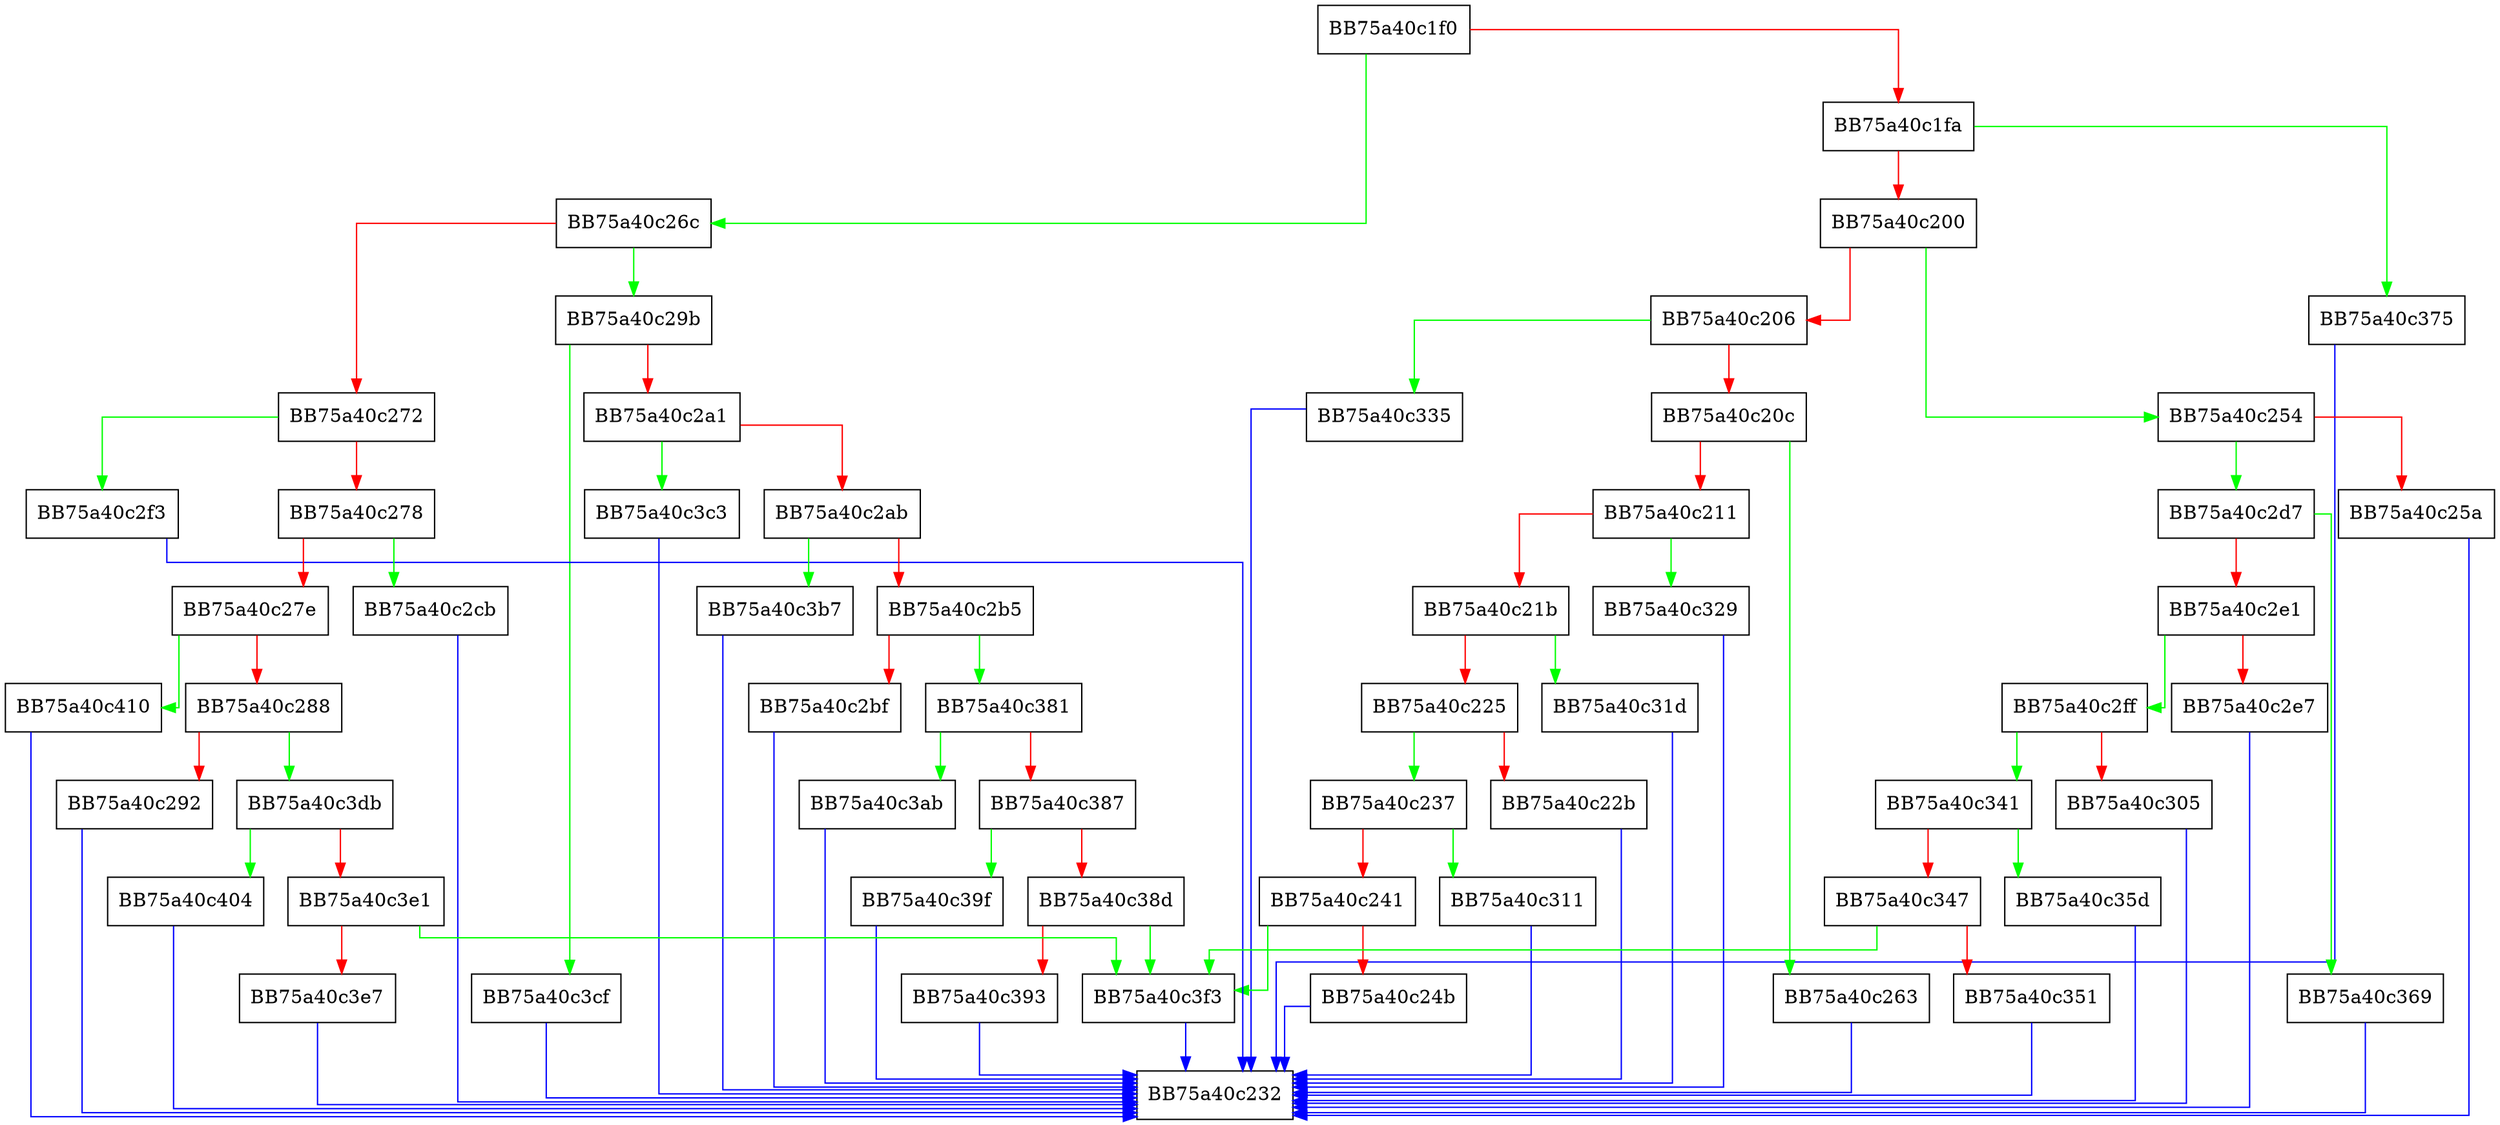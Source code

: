 digraph GetMetaVaultTypeName {
  node [shape="box"];
  graph [splines=ortho];
  BB75a40c1f0 -> BB75a40c26c [color="green"];
  BB75a40c1f0 -> BB75a40c1fa [color="red"];
  BB75a40c1fa -> BB75a40c375 [color="green"];
  BB75a40c1fa -> BB75a40c200 [color="red"];
  BB75a40c200 -> BB75a40c254 [color="green"];
  BB75a40c200 -> BB75a40c206 [color="red"];
  BB75a40c206 -> BB75a40c335 [color="green"];
  BB75a40c206 -> BB75a40c20c [color="red"];
  BB75a40c20c -> BB75a40c263 [color="green"];
  BB75a40c20c -> BB75a40c211 [color="red"];
  BB75a40c211 -> BB75a40c329 [color="green"];
  BB75a40c211 -> BB75a40c21b [color="red"];
  BB75a40c21b -> BB75a40c31d [color="green"];
  BB75a40c21b -> BB75a40c225 [color="red"];
  BB75a40c225 -> BB75a40c237 [color="green"];
  BB75a40c225 -> BB75a40c22b [color="red"];
  BB75a40c22b -> BB75a40c232 [color="blue"];
  BB75a40c237 -> BB75a40c311 [color="green"];
  BB75a40c237 -> BB75a40c241 [color="red"];
  BB75a40c241 -> BB75a40c3f3 [color="green"];
  BB75a40c241 -> BB75a40c24b [color="red"];
  BB75a40c24b -> BB75a40c232 [color="blue"];
  BB75a40c254 -> BB75a40c2d7 [color="green"];
  BB75a40c254 -> BB75a40c25a [color="red"];
  BB75a40c25a -> BB75a40c232 [color="blue"];
  BB75a40c263 -> BB75a40c232 [color="blue"];
  BB75a40c26c -> BB75a40c29b [color="green"];
  BB75a40c26c -> BB75a40c272 [color="red"];
  BB75a40c272 -> BB75a40c2f3 [color="green"];
  BB75a40c272 -> BB75a40c278 [color="red"];
  BB75a40c278 -> BB75a40c2cb [color="green"];
  BB75a40c278 -> BB75a40c27e [color="red"];
  BB75a40c27e -> BB75a40c410 [color="green"];
  BB75a40c27e -> BB75a40c288 [color="red"];
  BB75a40c288 -> BB75a40c3db [color="green"];
  BB75a40c288 -> BB75a40c292 [color="red"];
  BB75a40c292 -> BB75a40c232 [color="blue"];
  BB75a40c29b -> BB75a40c3cf [color="green"];
  BB75a40c29b -> BB75a40c2a1 [color="red"];
  BB75a40c2a1 -> BB75a40c3c3 [color="green"];
  BB75a40c2a1 -> BB75a40c2ab [color="red"];
  BB75a40c2ab -> BB75a40c3b7 [color="green"];
  BB75a40c2ab -> BB75a40c2b5 [color="red"];
  BB75a40c2b5 -> BB75a40c381 [color="green"];
  BB75a40c2b5 -> BB75a40c2bf [color="red"];
  BB75a40c2bf -> BB75a40c232 [color="blue"];
  BB75a40c2cb -> BB75a40c232 [color="blue"];
  BB75a40c2d7 -> BB75a40c369 [color="green"];
  BB75a40c2d7 -> BB75a40c2e1 [color="red"];
  BB75a40c2e1 -> BB75a40c2ff [color="green"];
  BB75a40c2e1 -> BB75a40c2e7 [color="red"];
  BB75a40c2e7 -> BB75a40c232 [color="blue"];
  BB75a40c2f3 -> BB75a40c232 [color="blue"];
  BB75a40c2ff -> BB75a40c341 [color="green"];
  BB75a40c2ff -> BB75a40c305 [color="red"];
  BB75a40c305 -> BB75a40c232 [color="blue"];
  BB75a40c311 -> BB75a40c232 [color="blue"];
  BB75a40c31d -> BB75a40c232 [color="blue"];
  BB75a40c329 -> BB75a40c232 [color="blue"];
  BB75a40c335 -> BB75a40c232 [color="blue"];
  BB75a40c341 -> BB75a40c35d [color="green"];
  BB75a40c341 -> BB75a40c347 [color="red"];
  BB75a40c347 -> BB75a40c3f3 [color="green"];
  BB75a40c347 -> BB75a40c351 [color="red"];
  BB75a40c351 -> BB75a40c232 [color="blue"];
  BB75a40c35d -> BB75a40c232 [color="blue"];
  BB75a40c369 -> BB75a40c232 [color="blue"];
  BB75a40c375 -> BB75a40c232 [color="blue"];
  BB75a40c381 -> BB75a40c3ab [color="green"];
  BB75a40c381 -> BB75a40c387 [color="red"];
  BB75a40c387 -> BB75a40c39f [color="green"];
  BB75a40c387 -> BB75a40c38d [color="red"];
  BB75a40c38d -> BB75a40c3f3 [color="green"];
  BB75a40c38d -> BB75a40c393 [color="red"];
  BB75a40c393 -> BB75a40c232 [color="blue"];
  BB75a40c39f -> BB75a40c232 [color="blue"];
  BB75a40c3ab -> BB75a40c232 [color="blue"];
  BB75a40c3b7 -> BB75a40c232 [color="blue"];
  BB75a40c3c3 -> BB75a40c232 [color="blue"];
  BB75a40c3cf -> BB75a40c232 [color="blue"];
  BB75a40c3db -> BB75a40c404 [color="green"];
  BB75a40c3db -> BB75a40c3e1 [color="red"];
  BB75a40c3e1 -> BB75a40c3f3 [color="green"];
  BB75a40c3e1 -> BB75a40c3e7 [color="red"];
  BB75a40c3e7 -> BB75a40c232 [color="blue"];
  BB75a40c3f3 -> BB75a40c232 [color="blue"];
  BB75a40c404 -> BB75a40c232 [color="blue"];
  BB75a40c410 -> BB75a40c232 [color="blue"];
}